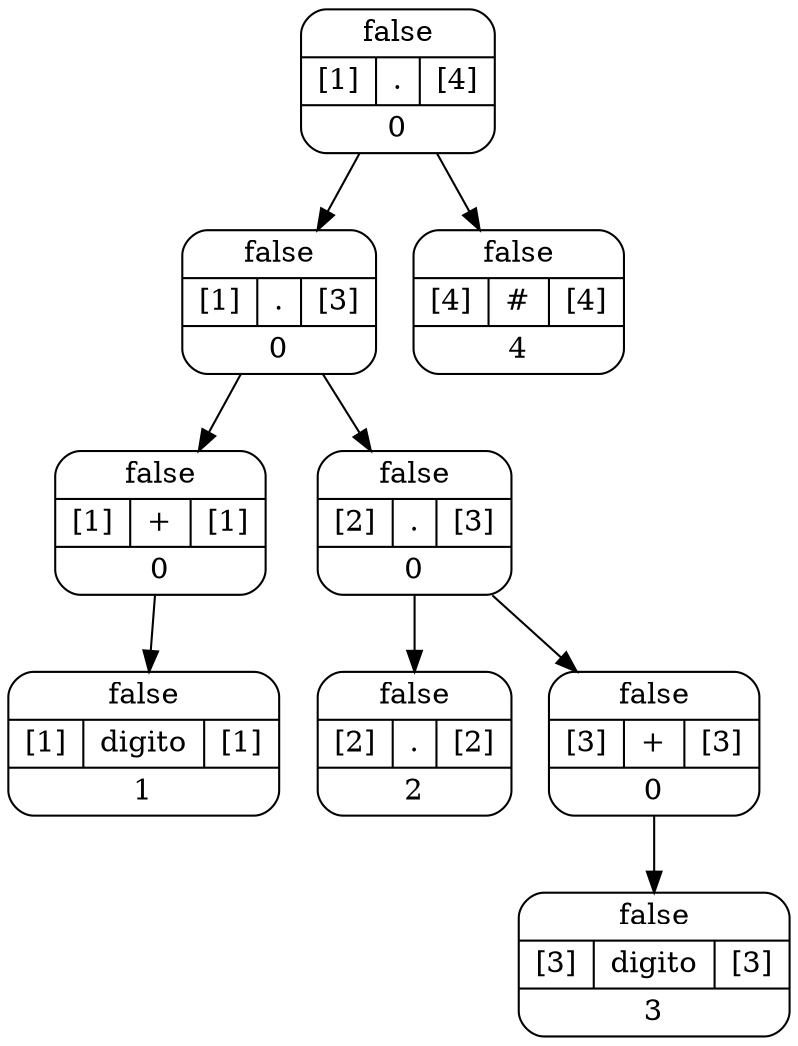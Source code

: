 digraph Arbol_Sintactico{

 node[style=rounded shape=record]
node0[label = "{false|{[1]|.|[4]}|0}"];
node0 -> node00
node00[label = "{false|{[1]|.|[3]}|0}"];
node00 -> node000
node000[label = "{false|{[1]|+|[1]}|0}"];
node000 -> node0000
node0000[label = "{false|{[1]|digito|[1]}|1}"];
node00 -> node001
node001[label = "{false|{[2]|.|[3]}|0}"];
node001 -> node0010
node0010[label = "{false|{[2]|.|[2]}|2}"];
node001 -> node0011
node0011[label = "{false|{[3]|+|[3]}|0}"];
node0011 -> node00110
node00110[label = "{false|{[3]|digito|[3]}|3}"];
node0 -> node01
node01[label = "{false|{[4]|#|[4]}|4}"];


}
